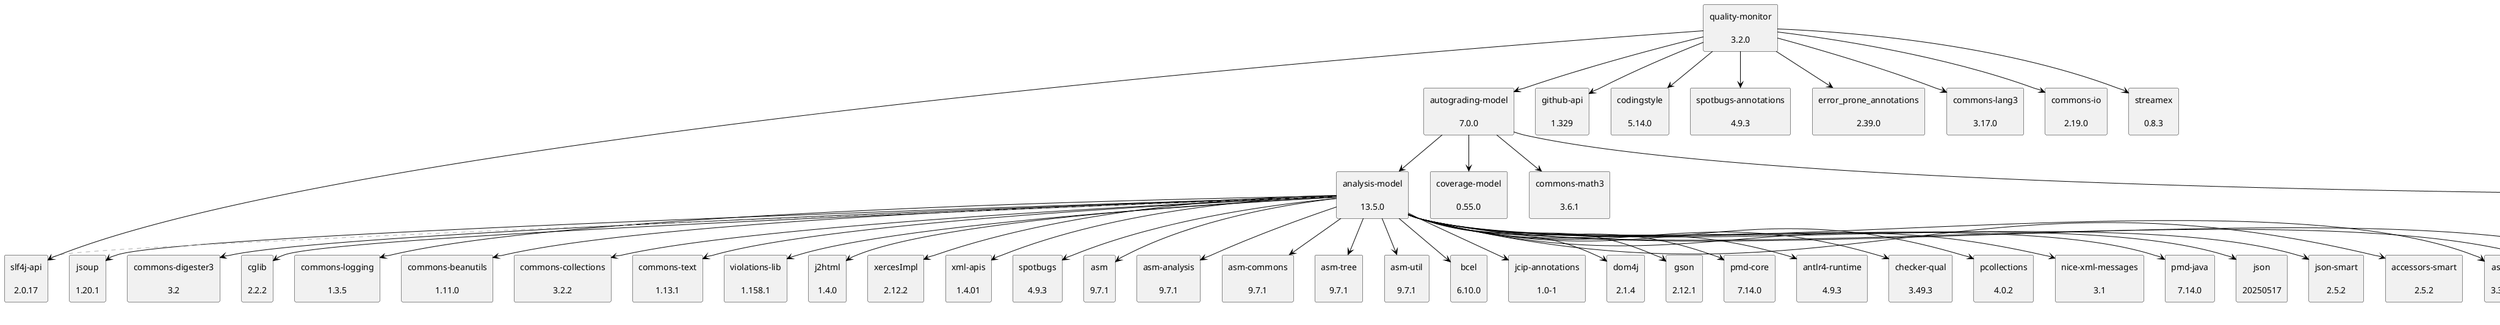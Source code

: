 @startuml
skinparam defaultTextAlignment center
skinparam rectangle {
  BackgroundColor<<optional>> beige
  BackgroundColor<<test>> lightGreen
  BackgroundColor<<runtime>> lightBlue
  BackgroundColor<<provided>> lightGray
}
rectangle "analysis-model\n\n13.5.0" as edu_hm_hafner_analysis_model_jar
rectangle "jsoup\n\n1.20.1" as org_jsoup_jsoup_jar
rectangle "commons-digester3\n\n3.2" as org_apache_commons_commons_digester3_jar
rectangle "cglib\n\n2.2.2" as cglib_cglib_jar
rectangle "commons-logging\n\n1.3.5" as commons_logging_commons_logging_jar
rectangle "commons-beanutils\n\n1.11.0" as commons_beanutils_commons_beanutils_jar
rectangle "commons-collections\n\n3.2.2" as commons_collections_commons_collections_jar
rectangle "commons-text\n\n1.13.1" as org_apache_commons_commons_text_jar
rectangle "violations-lib\n\n1.158.1" as se_bjurr_violations_violations_lib_jar
rectangle "j2html\n\n1.4.0" as com_j2html_j2html_jar
rectangle "xercesImpl\n\n2.12.2" as xerces_xercesImpl_jar
rectangle "xml-apis\n\n1.4.01" as xml_apis_xml_apis_jar
rectangle "spotbugs\n\n4.9.3" as com_github_spotbugs_spotbugs_jar
rectangle "asm\n\n9.7.1" as org_ow2_asm_asm_jar
rectangle "asm-analysis\n\n9.7.1" as org_ow2_asm_asm_analysis_jar
rectangle "asm-commons\n\n9.7.1" as org_ow2_asm_asm_commons_jar
rectangle "asm-tree\n\n9.7.1" as org_ow2_asm_asm_tree_jar
rectangle "asm-util\n\n9.7.1" as org_ow2_asm_asm_util_jar
rectangle "bcel\n\n6.10.0" as org_apache_bcel_bcel_jar
rectangle "jcip-annotations\n\n1.0-1" as com_github_stephenc_jcip_jcip_annotations_jar
rectangle "dom4j\n\n2.1.4" as org_dom4j_dom4j_jar
rectangle "gson\n\n2.12.1" as com_google_code_gson_gson_jar
rectangle "pmd-core\n\n7.14.0" as net_sourceforge_pmd_pmd_core_jar
rectangle "slf4j-api\n\n2.0.17" as org_slf4j_slf4j_api_jar
rectangle "antlr4-runtime\n\n4.9.3" as org_antlr_antlr4_runtime_jar
rectangle "checker-qual\n\n3.49.3" as org_checkerframework_checker_qual_jar
rectangle "pcollections\n\n4.0.2" as org_pcollections_pcollections_jar
rectangle "nice-xml-messages\n\n3.1" as com_github_oowekyala_ooxml_nice_xml_messages_jar
rectangle "pmd-java\n\n7.14.0" as net_sourceforge_pmd_pmd_java_jar
rectangle "json\n\n20250517" as org_json_json_jar
rectangle "json-smart\n\n2.5.2" as net_minidev_json_smart_jar
rectangle "accessors-smart\n\n2.5.2" as net_minidev_accessors_smart_jar
rectangle "asm\n\n3.3.1" as asm_asm_jar
rectangle "xmlresolver\n\n5.3.3" as org_xmlresolver_xmlresolver_jar
rectangle "xmlresolver\ndata\n5.3.3" as org_xmlresolver_xmlresolver_jar_data
rectangle "autograding-model\n\n7.0.0" as edu_hm_hafner_autograding_model_jar
rectangle "coverage-model\n\n0.55.0" as edu_hm_hafner_coverage_model_jar
rectangle "commons-math3\n\n3.6.1" as org_apache_commons_commons_math3_jar
rectangle "jackson-databind\n\n2.19.1" as com_fasterxml_jackson_core_jackson_databind_jar
rectangle "jackson-annotations\n\n2.19.1" as com_fasterxml_jackson_core_jackson_annotations_jar
rectangle "jackson-core\n\n2.19.1" as com_fasterxml_jackson_core_jackson_core_jar
rectangle "quality-monitor\n\n3.2.0" as edu_hm_hafner_quality_monitor_jar
rectangle "github-api\n\n1.329" as org_kohsuke_github_api_jar
rectangle "codingstyle\n\n5.14.0" as edu_hm_hafner_codingstyle_jar
rectangle "spotbugs-annotations\n\n4.9.3" as com_github_spotbugs_spotbugs_annotations_jar
rectangle "error_prone_annotations\n\n2.39.0" as com_google_errorprone_error_prone_annotations_jar
rectangle "commons-lang3\n\n3.17.0" as org_apache_commons_commons_lang3_jar
rectangle "commons-io\n\n2.19.0" as commons_io_commons_io_jar
rectangle "streamex\n\n0.8.3" as one_util_streamex_jar
edu_hm_hafner_analysis_model_jar -[#000000]-> org_jsoup_jsoup_jar
edu_hm_hafner_analysis_model_jar -[#000000]-> org_apache_commons_commons_digester3_jar
edu_hm_hafner_analysis_model_jar -[#000000]-> cglib_cglib_jar
edu_hm_hafner_analysis_model_jar -[#000000]-> commons_logging_commons_logging_jar
edu_hm_hafner_analysis_model_jar -[#000000]-> commons_beanutils_commons_beanutils_jar
edu_hm_hafner_analysis_model_jar -[#000000]-> commons_collections_commons_collections_jar
edu_hm_hafner_analysis_model_jar -[#000000]-> org_apache_commons_commons_text_jar
edu_hm_hafner_analysis_model_jar -[#000000]-> se_bjurr_violations_violations_lib_jar
edu_hm_hafner_analysis_model_jar -[#000000]-> com_j2html_j2html_jar
edu_hm_hafner_analysis_model_jar -[#000000]-> xerces_xercesImpl_jar
edu_hm_hafner_analysis_model_jar -[#000000]-> xml_apis_xml_apis_jar
edu_hm_hafner_analysis_model_jar -[#000000]-> com_github_spotbugs_spotbugs_jar
edu_hm_hafner_analysis_model_jar -[#000000]-> org_ow2_asm_asm_jar
edu_hm_hafner_analysis_model_jar -[#000000]-> org_ow2_asm_asm_analysis_jar
edu_hm_hafner_analysis_model_jar -[#000000]-> org_ow2_asm_asm_commons_jar
edu_hm_hafner_analysis_model_jar -[#000000]-> org_ow2_asm_asm_tree_jar
edu_hm_hafner_analysis_model_jar -[#000000]-> org_ow2_asm_asm_util_jar
edu_hm_hafner_analysis_model_jar -[#000000]-> org_apache_bcel_bcel_jar
edu_hm_hafner_analysis_model_jar -[#000000]-> com_github_stephenc_jcip_jcip_annotations_jar
edu_hm_hafner_analysis_model_jar -[#000000]-> org_dom4j_dom4j_jar
edu_hm_hafner_analysis_model_jar -[#000000]-> com_google_code_gson_gson_jar
edu_hm_hafner_analysis_model_jar -[#000000]-> net_sourceforge_pmd_pmd_core_jar
edu_hm_hafner_analysis_model_jar .[#ABABAB].> org_slf4j_slf4j_api_jar
edu_hm_hafner_analysis_model_jar -[#000000]-> org_antlr_antlr4_runtime_jar
edu_hm_hafner_analysis_model_jar -[#000000]-> org_checkerframework_checker_qual_jar
edu_hm_hafner_analysis_model_jar -[#000000]-> org_pcollections_pcollections_jar
edu_hm_hafner_analysis_model_jar -[#000000]-> com_github_oowekyala_ooxml_nice_xml_messages_jar
edu_hm_hafner_analysis_model_jar -[#000000]-> net_sourceforge_pmd_pmd_java_jar
edu_hm_hafner_analysis_model_jar -[#000000]-> org_json_json_jar
edu_hm_hafner_analysis_model_jar -[#000000]-> net_minidev_json_smart_jar
edu_hm_hafner_analysis_model_jar -[#000000]-> net_minidev_accessors_smart_jar
edu_hm_hafner_analysis_model_jar -[#000000]-> asm_asm_jar
edu_hm_hafner_analysis_model_jar -[#000000]-> org_xmlresolver_xmlresolver_jar
edu_hm_hafner_analysis_model_jar -[#000000]-> org_xmlresolver_xmlresolver_jar_data
edu_hm_hafner_autograding_model_jar -[#000000]-> edu_hm_hafner_analysis_model_jar
edu_hm_hafner_autograding_model_jar -[#000000]-> edu_hm_hafner_coverage_model_jar
edu_hm_hafner_autograding_model_jar -[#000000]-> org_apache_commons_commons_math3_jar
com_fasterxml_jackson_core_jackson_databind_jar -[#000000]-> com_fasterxml_jackson_core_jackson_annotations_jar
com_fasterxml_jackson_core_jackson_databind_jar -[#000000]-> com_fasterxml_jackson_core_jackson_core_jar
edu_hm_hafner_autograding_model_jar -[#000000]-> com_fasterxml_jackson_core_jackson_databind_jar
edu_hm_hafner_quality_monitor_jar -[#000000]-> edu_hm_hafner_autograding_model_jar
edu_hm_hafner_quality_monitor_jar -[#000000]-> org_kohsuke_github_api_jar
edu_hm_hafner_quality_monitor_jar -[#000000]-> org_slf4j_slf4j_api_jar
edu_hm_hafner_quality_monitor_jar -[#000000]-> edu_hm_hafner_codingstyle_jar
edu_hm_hafner_quality_monitor_jar -[#000000]-> com_github_spotbugs_spotbugs_annotations_jar
edu_hm_hafner_quality_monitor_jar -[#000000]-> com_google_errorprone_error_prone_annotations_jar
edu_hm_hafner_quality_monitor_jar -[#000000]-> org_apache_commons_commons_lang3_jar
edu_hm_hafner_quality_monitor_jar -[#000000]-> commons_io_commons_io_jar
edu_hm_hafner_quality_monitor_jar -[#000000]-> one_util_streamex_jar
@enduml
